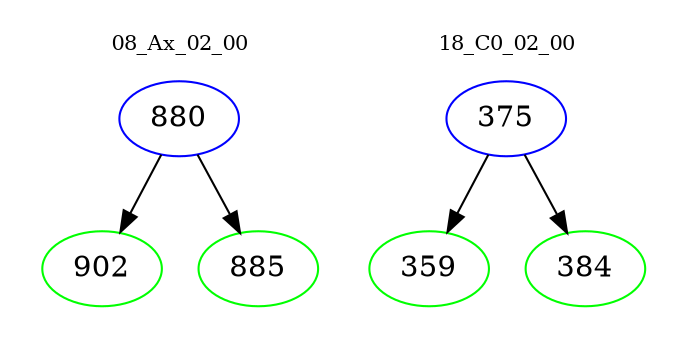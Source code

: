 digraph{
subgraph cluster_0 {
color = white
label = "08_Ax_02_00";
fontsize=10;
T0_880 [label="880", color="blue"]
T0_880 -> T0_902 [color="black"]
T0_902 [label="902", color="green"]
T0_880 -> T0_885 [color="black"]
T0_885 [label="885", color="green"]
}
subgraph cluster_1 {
color = white
label = "18_C0_02_00";
fontsize=10;
T1_375 [label="375", color="blue"]
T1_375 -> T1_359 [color="black"]
T1_359 [label="359", color="green"]
T1_375 -> T1_384 [color="black"]
T1_384 [label="384", color="green"]
}
}
